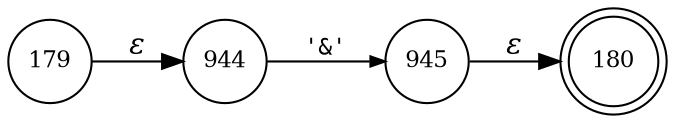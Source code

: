 digraph ATN {
rankdir=LR;
s180[fontsize=11, label="180", shape=doublecircle, fixedsize=true, width=.6];
s944[fontsize=11,label="944", shape=circle, fixedsize=true, width=.55, peripheries=1];
s945[fontsize=11,label="945", shape=circle, fixedsize=true, width=.55, peripheries=1];
s179[fontsize=11,label="179", shape=circle, fixedsize=true, width=.55, peripheries=1];
s179 -> s944 [fontname="Times-Italic", label="&epsilon;"];
s944 -> s945 [fontsize=11, fontname="Courier", arrowsize=.7, label = "'&'", arrowhead = normal];
s945 -> s180 [fontname="Times-Italic", label="&epsilon;"];
}